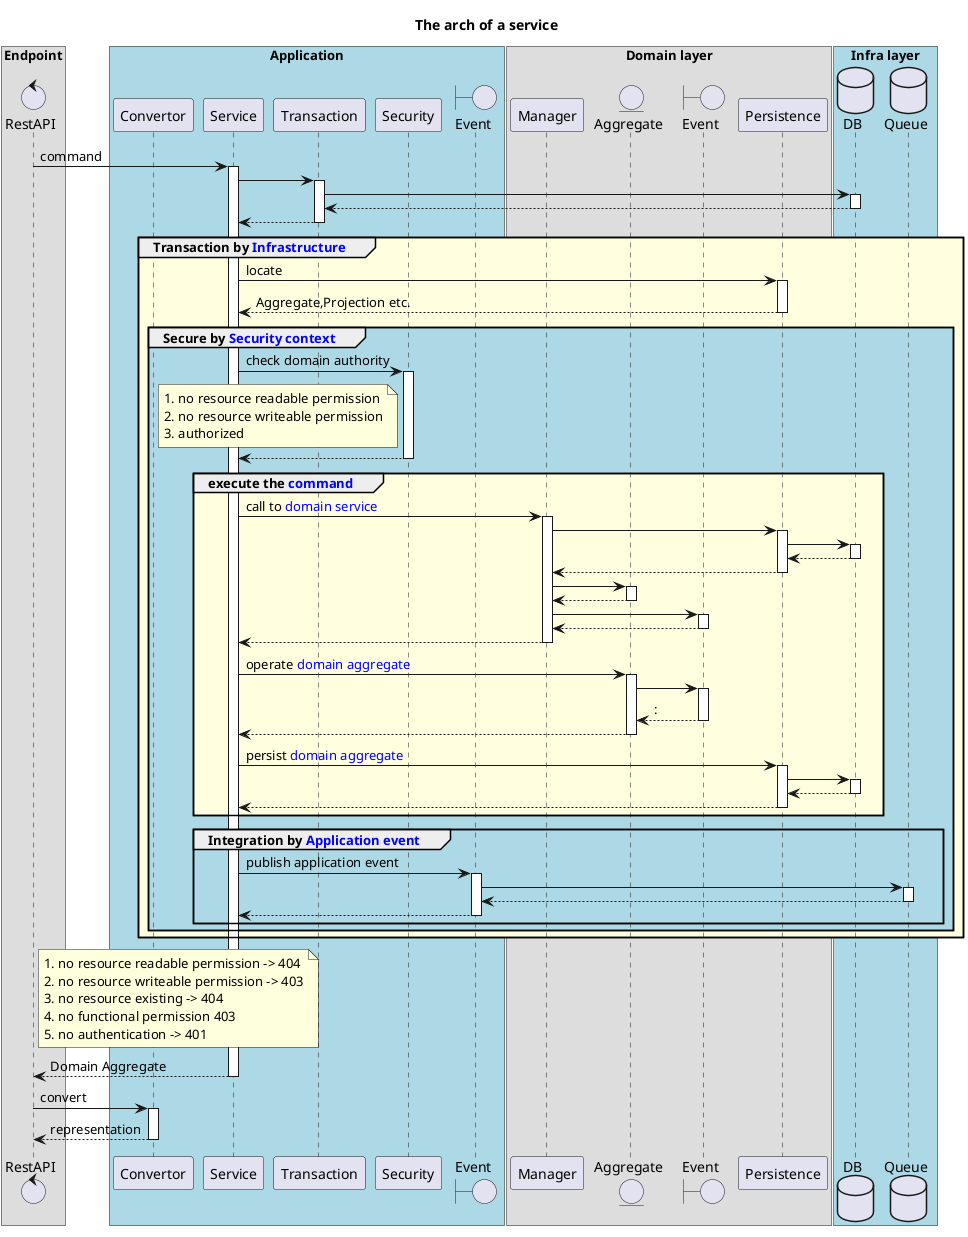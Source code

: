 @startuml
'https://plantuml.com/sequence-diagram

title The arch of a service


'!theme plain
autoactivate on
'autonumber

box "Endpoint"
    control       "RestAPI"                      as endpoint
end box

box "Application"  #LightBlue
    participant       "Convertor"                as Convertor
    participant       Service                    as Service
    participant       Transaction                as Transaction
    participant       Security                   as Security
    boundary          Event                      as applicationEvent
end box

box "Domain layer"
    participant     Manager                      as manager
    entity          Aggregate                    as model
    boundary        Event                        as domainEvent
    participant     Persistence                  as persist
end box

box "Infra layer"  #LightBlue
    database        DB                  as db
    database        Queue               as message
end box

    endpoint -> Service  : command

        Service -> Transaction
            Transaction -> db
            return
        return

            group #LightYellow  Transaction by <color:blue>Infrastructure</color>

                    Service -> persist : locate
                    return Aggregate,Projection etc.

                    group #LightBlue Secure by <color:blue>Security context</color>

                        Service -> Security : check domain authority
                        note left Security
                              1. no resource readable permission
                              2. no resource writeable permission
                              3. authorized
                        end note
                        return

                        group #LightYellow execute the <color:blue>command</color>


                        Service -> manager : call to <color:blue>domain service</color>
                            manager -> persist
                                persist -> db
                                return
                            return
                            manager -> model
                            return
                            manager -> domainEvent:
                            return
                        return


                        Service -> model : operate <color:blue>domain aggregate</color>
                            model -> domainEvent
                            return:
                        return





                        Service -> persist : persist <color:blue>domain aggregate</color>
                            persist -> db
                            return
                        return

                        end group


                        group Integration by <color:blue>Application event</color>
                            Service -> applicationEvent : publish application event
                                applicationEvent -> message
                                return
                            return

                        end group

                    end group

            end group

        note right endpoint
            1. no resource readable permission -> 404
            2. no resource writeable permission -> 403
            3. no resource existing -> 404
            4. no functional permission 403
            5. no authentication -> 401
        end note
        return Domain Aggregate

        endpoint->Convertor : convert
        return representation

@enduml
